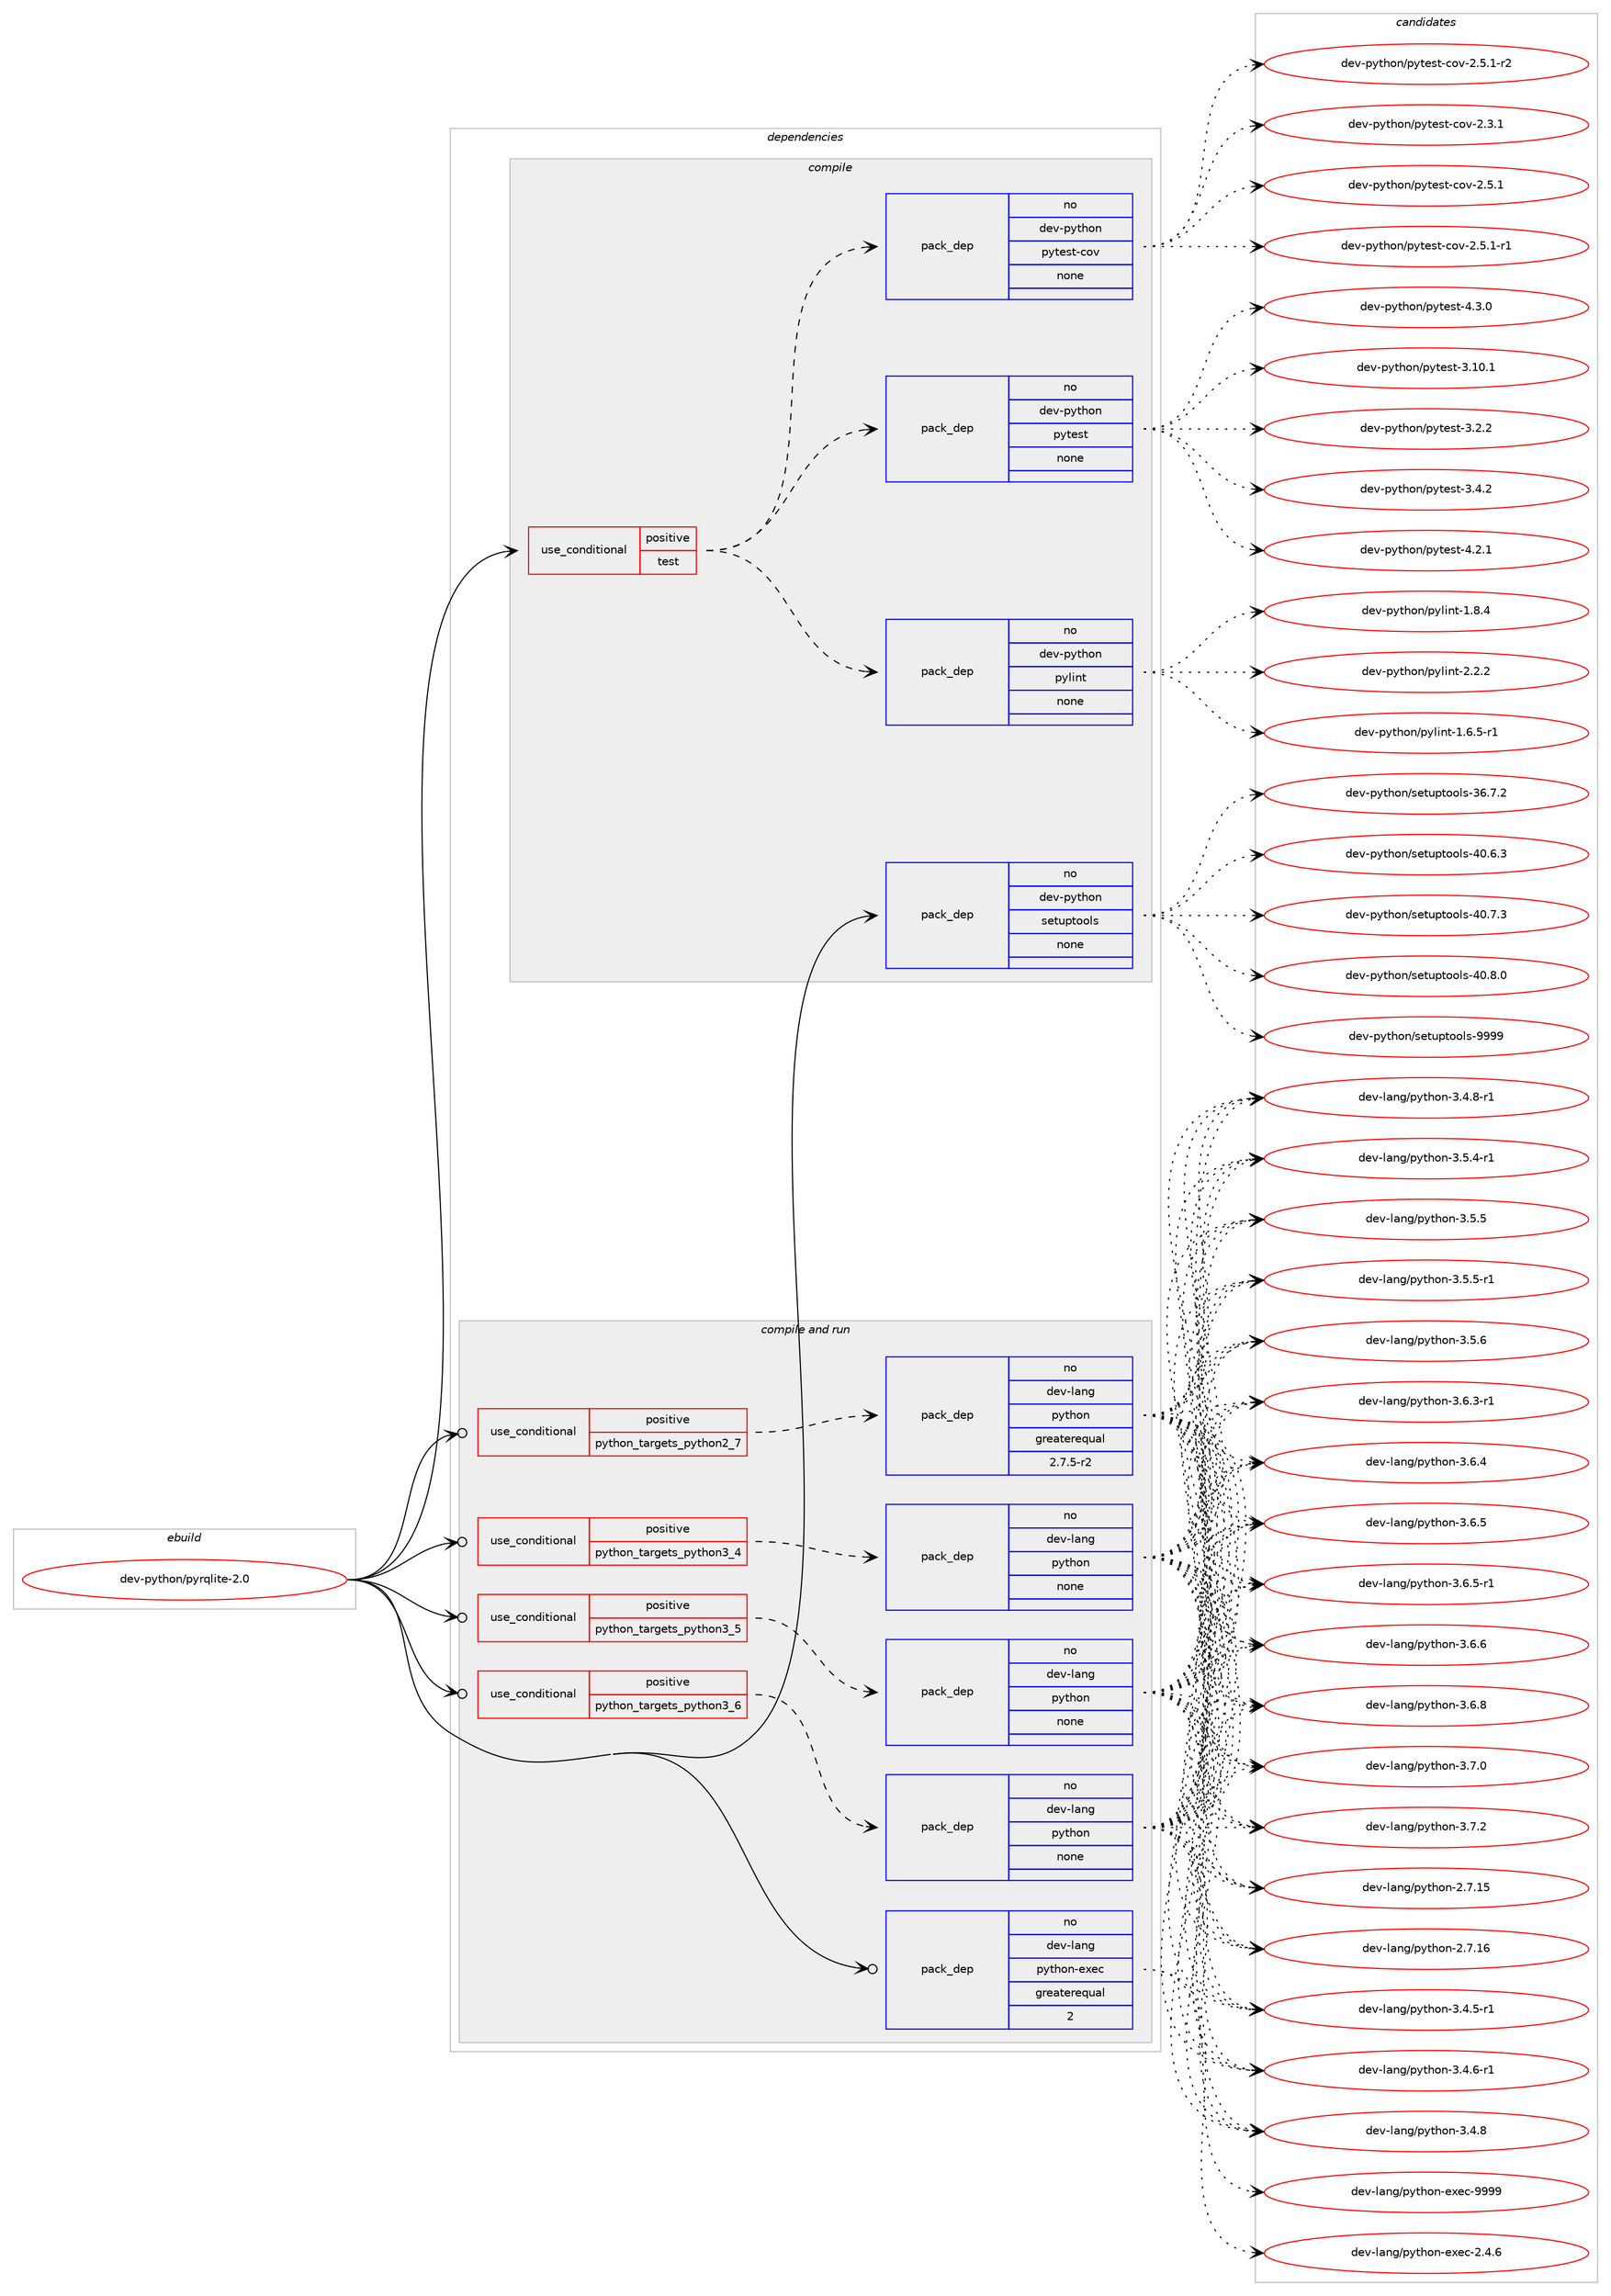 digraph prolog {

# *************
# Graph options
# *************

newrank=true;
concentrate=true;
compound=true;
graph [rankdir=LR,fontname=Helvetica,fontsize=10,ranksep=1.5];#, ranksep=2.5, nodesep=0.2];
edge  [arrowhead=vee];
node  [fontname=Helvetica,fontsize=10];

# **********
# The ebuild
# **********

subgraph cluster_leftcol {
color=gray;
rank=same;
label=<<i>ebuild</i>>;
id [label="dev-python/pyrqlite-2.0", color=red, width=4, href="../dev-python/pyrqlite-2.0.svg"];
}

# ****************
# The dependencies
# ****************

subgraph cluster_midcol {
color=gray;
label=<<i>dependencies</i>>;
subgraph cluster_compile {
fillcolor="#eeeeee";
style=filled;
label=<<i>compile</i>>;
subgraph cond381702 {
dependency1432041 [label=<<TABLE BORDER="0" CELLBORDER="1" CELLSPACING="0" CELLPADDING="4"><TR><TD ROWSPAN="3" CELLPADDING="10">use_conditional</TD></TR><TR><TD>positive</TD></TR><TR><TD>test</TD></TR></TABLE>>, shape=none, color=red];
subgraph pack1026999 {
dependency1432042 [label=<<TABLE BORDER="0" CELLBORDER="1" CELLSPACING="0" CELLPADDING="4" WIDTH="220"><TR><TD ROWSPAN="6" CELLPADDING="30">pack_dep</TD></TR><TR><TD WIDTH="110">no</TD></TR><TR><TD>dev-python</TD></TR><TR><TD>pytest</TD></TR><TR><TD>none</TD></TR><TR><TD></TD></TR></TABLE>>, shape=none, color=blue];
}
dependency1432041:e -> dependency1432042:w [weight=20,style="dashed",arrowhead="vee"];
subgraph pack1027000 {
dependency1432043 [label=<<TABLE BORDER="0" CELLBORDER="1" CELLSPACING="0" CELLPADDING="4" WIDTH="220"><TR><TD ROWSPAN="6" CELLPADDING="30">pack_dep</TD></TR><TR><TD WIDTH="110">no</TD></TR><TR><TD>dev-python</TD></TR><TR><TD>pytest-cov</TD></TR><TR><TD>none</TD></TR><TR><TD></TD></TR></TABLE>>, shape=none, color=blue];
}
dependency1432041:e -> dependency1432043:w [weight=20,style="dashed",arrowhead="vee"];
subgraph pack1027001 {
dependency1432044 [label=<<TABLE BORDER="0" CELLBORDER="1" CELLSPACING="0" CELLPADDING="4" WIDTH="220"><TR><TD ROWSPAN="6" CELLPADDING="30">pack_dep</TD></TR><TR><TD WIDTH="110">no</TD></TR><TR><TD>dev-python</TD></TR><TR><TD>pylint</TD></TR><TR><TD>none</TD></TR><TR><TD></TD></TR></TABLE>>, shape=none, color=blue];
}
dependency1432041:e -> dependency1432044:w [weight=20,style="dashed",arrowhead="vee"];
}
id:e -> dependency1432041:w [weight=20,style="solid",arrowhead="vee"];
subgraph pack1027002 {
dependency1432045 [label=<<TABLE BORDER="0" CELLBORDER="1" CELLSPACING="0" CELLPADDING="4" WIDTH="220"><TR><TD ROWSPAN="6" CELLPADDING="30">pack_dep</TD></TR><TR><TD WIDTH="110">no</TD></TR><TR><TD>dev-python</TD></TR><TR><TD>setuptools</TD></TR><TR><TD>none</TD></TR><TR><TD></TD></TR></TABLE>>, shape=none, color=blue];
}
id:e -> dependency1432045:w [weight=20,style="solid",arrowhead="vee"];
}
subgraph cluster_compileandrun {
fillcolor="#eeeeee";
style=filled;
label=<<i>compile and run</i>>;
subgraph cond381703 {
dependency1432046 [label=<<TABLE BORDER="0" CELLBORDER="1" CELLSPACING="0" CELLPADDING="4"><TR><TD ROWSPAN="3" CELLPADDING="10">use_conditional</TD></TR><TR><TD>positive</TD></TR><TR><TD>python_targets_python2_7</TD></TR></TABLE>>, shape=none, color=red];
subgraph pack1027003 {
dependency1432047 [label=<<TABLE BORDER="0" CELLBORDER="1" CELLSPACING="0" CELLPADDING="4" WIDTH="220"><TR><TD ROWSPAN="6" CELLPADDING="30">pack_dep</TD></TR><TR><TD WIDTH="110">no</TD></TR><TR><TD>dev-lang</TD></TR><TR><TD>python</TD></TR><TR><TD>greaterequal</TD></TR><TR><TD>2.7.5-r2</TD></TR></TABLE>>, shape=none, color=blue];
}
dependency1432046:e -> dependency1432047:w [weight=20,style="dashed",arrowhead="vee"];
}
id:e -> dependency1432046:w [weight=20,style="solid",arrowhead="odotvee"];
subgraph cond381704 {
dependency1432048 [label=<<TABLE BORDER="0" CELLBORDER="1" CELLSPACING="0" CELLPADDING="4"><TR><TD ROWSPAN="3" CELLPADDING="10">use_conditional</TD></TR><TR><TD>positive</TD></TR><TR><TD>python_targets_python3_4</TD></TR></TABLE>>, shape=none, color=red];
subgraph pack1027004 {
dependency1432049 [label=<<TABLE BORDER="0" CELLBORDER="1" CELLSPACING="0" CELLPADDING="4" WIDTH="220"><TR><TD ROWSPAN="6" CELLPADDING="30">pack_dep</TD></TR><TR><TD WIDTH="110">no</TD></TR><TR><TD>dev-lang</TD></TR><TR><TD>python</TD></TR><TR><TD>none</TD></TR><TR><TD></TD></TR></TABLE>>, shape=none, color=blue];
}
dependency1432048:e -> dependency1432049:w [weight=20,style="dashed",arrowhead="vee"];
}
id:e -> dependency1432048:w [weight=20,style="solid",arrowhead="odotvee"];
subgraph cond381705 {
dependency1432050 [label=<<TABLE BORDER="0" CELLBORDER="1" CELLSPACING="0" CELLPADDING="4"><TR><TD ROWSPAN="3" CELLPADDING="10">use_conditional</TD></TR><TR><TD>positive</TD></TR><TR><TD>python_targets_python3_5</TD></TR></TABLE>>, shape=none, color=red];
subgraph pack1027005 {
dependency1432051 [label=<<TABLE BORDER="0" CELLBORDER="1" CELLSPACING="0" CELLPADDING="4" WIDTH="220"><TR><TD ROWSPAN="6" CELLPADDING="30">pack_dep</TD></TR><TR><TD WIDTH="110">no</TD></TR><TR><TD>dev-lang</TD></TR><TR><TD>python</TD></TR><TR><TD>none</TD></TR><TR><TD></TD></TR></TABLE>>, shape=none, color=blue];
}
dependency1432050:e -> dependency1432051:w [weight=20,style="dashed",arrowhead="vee"];
}
id:e -> dependency1432050:w [weight=20,style="solid",arrowhead="odotvee"];
subgraph cond381706 {
dependency1432052 [label=<<TABLE BORDER="0" CELLBORDER="1" CELLSPACING="0" CELLPADDING="4"><TR><TD ROWSPAN="3" CELLPADDING="10">use_conditional</TD></TR><TR><TD>positive</TD></TR><TR><TD>python_targets_python3_6</TD></TR></TABLE>>, shape=none, color=red];
subgraph pack1027006 {
dependency1432053 [label=<<TABLE BORDER="0" CELLBORDER="1" CELLSPACING="0" CELLPADDING="4" WIDTH="220"><TR><TD ROWSPAN="6" CELLPADDING="30">pack_dep</TD></TR><TR><TD WIDTH="110">no</TD></TR><TR><TD>dev-lang</TD></TR><TR><TD>python</TD></TR><TR><TD>none</TD></TR><TR><TD></TD></TR></TABLE>>, shape=none, color=blue];
}
dependency1432052:e -> dependency1432053:w [weight=20,style="dashed",arrowhead="vee"];
}
id:e -> dependency1432052:w [weight=20,style="solid",arrowhead="odotvee"];
subgraph pack1027007 {
dependency1432054 [label=<<TABLE BORDER="0" CELLBORDER="1" CELLSPACING="0" CELLPADDING="4" WIDTH="220"><TR><TD ROWSPAN="6" CELLPADDING="30">pack_dep</TD></TR><TR><TD WIDTH="110">no</TD></TR><TR><TD>dev-lang</TD></TR><TR><TD>python-exec</TD></TR><TR><TD>greaterequal</TD></TR><TR><TD>2</TD></TR></TABLE>>, shape=none, color=blue];
}
id:e -> dependency1432054:w [weight=20,style="solid",arrowhead="odotvee"];
}
subgraph cluster_run {
fillcolor="#eeeeee";
style=filled;
label=<<i>run</i>>;
}
}

# **************
# The candidates
# **************

subgraph cluster_choices {
rank=same;
color=gray;
label=<<i>candidates</i>>;

subgraph choice1026999 {
color=black;
nodesep=1;
choice100101118451121211161041111104711212111610111511645514649484649 [label="dev-python/pytest-3.10.1", color=red, width=4,href="../dev-python/pytest-3.10.1.svg"];
choice1001011184511212111610411111047112121116101115116455146504650 [label="dev-python/pytest-3.2.2", color=red, width=4,href="../dev-python/pytest-3.2.2.svg"];
choice1001011184511212111610411111047112121116101115116455146524650 [label="dev-python/pytest-3.4.2", color=red, width=4,href="../dev-python/pytest-3.4.2.svg"];
choice1001011184511212111610411111047112121116101115116455246504649 [label="dev-python/pytest-4.2.1", color=red, width=4,href="../dev-python/pytest-4.2.1.svg"];
choice1001011184511212111610411111047112121116101115116455246514648 [label="dev-python/pytest-4.3.0", color=red, width=4,href="../dev-python/pytest-4.3.0.svg"];
dependency1432042:e -> choice100101118451121211161041111104711212111610111511645514649484649:w [style=dotted,weight="100"];
dependency1432042:e -> choice1001011184511212111610411111047112121116101115116455146504650:w [style=dotted,weight="100"];
dependency1432042:e -> choice1001011184511212111610411111047112121116101115116455146524650:w [style=dotted,weight="100"];
dependency1432042:e -> choice1001011184511212111610411111047112121116101115116455246504649:w [style=dotted,weight="100"];
dependency1432042:e -> choice1001011184511212111610411111047112121116101115116455246514648:w [style=dotted,weight="100"];
}
subgraph choice1027000 {
color=black;
nodesep=1;
choice10010111845112121116104111110471121211161011151164599111118455046514649 [label="dev-python/pytest-cov-2.3.1", color=red, width=4,href="../dev-python/pytest-cov-2.3.1.svg"];
choice10010111845112121116104111110471121211161011151164599111118455046534649 [label="dev-python/pytest-cov-2.5.1", color=red, width=4,href="../dev-python/pytest-cov-2.5.1.svg"];
choice100101118451121211161041111104711212111610111511645991111184550465346494511449 [label="dev-python/pytest-cov-2.5.1-r1", color=red, width=4,href="../dev-python/pytest-cov-2.5.1-r1.svg"];
choice100101118451121211161041111104711212111610111511645991111184550465346494511450 [label="dev-python/pytest-cov-2.5.1-r2", color=red, width=4,href="../dev-python/pytest-cov-2.5.1-r2.svg"];
dependency1432043:e -> choice10010111845112121116104111110471121211161011151164599111118455046514649:w [style=dotted,weight="100"];
dependency1432043:e -> choice10010111845112121116104111110471121211161011151164599111118455046534649:w [style=dotted,weight="100"];
dependency1432043:e -> choice100101118451121211161041111104711212111610111511645991111184550465346494511449:w [style=dotted,weight="100"];
dependency1432043:e -> choice100101118451121211161041111104711212111610111511645991111184550465346494511450:w [style=dotted,weight="100"];
}
subgraph choice1027001 {
color=black;
nodesep=1;
choice10010111845112121116104111110471121211081051101164549465446534511449 [label="dev-python/pylint-1.6.5-r1", color=red, width=4,href="../dev-python/pylint-1.6.5-r1.svg"];
choice1001011184511212111610411111047112121108105110116454946564652 [label="dev-python/pylint-1.8.4", color=red, width=4,href="../dev-python/pylint-1.8.4.svg"];
choice1001011184511212111610411111047112121108105110116455046504650 [label="dev-python/pylint-2.2.2", color=red, width=4,href="../dev-python/pylint-2.2.2.svg"];
dependency1432044:e -> choice10010111845112121116104111110471121211081051101164549465446534511449:w [style=dotted,weight="100"];
dependency1432044:e -> choice1001011184511212111610411111047112121108105110116454946564652:w [style=dotted,weight="100"];
dependency1432044:e -> choice1001011184511212111610411111047112121108105110116455046504650:w [style=dotted,weight="100"];
}
subgraph choice1027002 {
color=black;
nodesep=1;
choice100101118451121211161041111104711510111611711211611111110811545515446554650 [label="dev-python/setuptools-36.7.2", color=red, width=4,href="../dev-python/setuptools-36.7.2.svg"];
choice100101118451121211161041111104711510111611711211611111110811545524846544651 [label="dev-python/setuptools-40.6.3", color=red, width=4,href="../dev-python/setuptools-40.6.3.svg"];
choice100101118451121211161041111104711510111611711211611111110811545524846554651 [label="dev-python/setuptools-40.7.3", color=red, width=4,href="../dev-python/setuptools-40.7.3.svg"];
choice100101118451121211161041111104711510111611711211611111110811545524846564648 [label="dev-python/setuptools-40.8.0", color=red, width=4,href="../dev-python/setuptools-40.8.0.svg"];
choice10010111845112121116104111110471151011161171121161111111081154557575757 [label="dev-python/setuptools-9999", color=red, width=4,href="../dev-python/setuptools-9999.svg"];
dependency1432045:e -> choice100101118451121211161041111104711510111611711211611111110811545515446554650:w [style=dotted,weight="100"];
dependency1432045:e -> choice100101118451121211161041111104711510111611711211611111110811545524846544651:w [style=dotted,weight="100"];
dependency1432045:e -> choice100101118451121211161041111104711510111611711211611111110811545524846554651:w [style=dotted,weight="100"];
dependency1432045:e -> choice100101118451121211161041111104711510111611711211611111110811545524846564648:w [style=dotted,weight="100"];
dependency1432045:e -> choice10010111845112121116104111110471151011161171121161111111081154557575757:w [style=dotted,weight="100"];
}
subgraph choice1027003 {
color=black;
nodesep=1;
choice10010111845108971101034711212111610411111045504655464953 [label="dev-lang/python-2.7.15", color=red, width=4,href="../dev-lang/python-2.7.15.svg"];
choice10010111845108971101034711212111610411111045504655464954 [label="dev-lang/python-2.7.16", color=red, width=4,href="../dev-lang/python-2.7.16.svg"];
choice1001011184510897110103471121211161041111104551465246534511449 [label="dev-lang/python-3.4.5-r1", color=red, width=4,href="../dev-lang/python-3.4.5-r1.svg"];
choice1001011184510897110103471121211161041111104551465246544511449 [label="dev-lang/python-3.4.6-r1", color=red, width=4,href="../dev-lang/python-3.4.6-r1.svg"];
choice100101118451089711010347112121116104111110455146524656 [label="dev-lang/python-3.4.8", color=red, width=4,href="../dev-lang/python-3.4.8.svg"];
choice1001011184510897110103471121211161041111104551465246564511449 [label="dev-lang/python-3.4.8-r1", color=red, width=4,href="../dev-lang/python-3.4.8-r1.svg"];
choice1001011184510897110103471121211161041111104551465346524511449 [label="dev-lang/python-3.5.4-r1", color=red, width=4,href="../dev-lang/python-3.5.4-r1.svg"];
choice100101118451089711010347112121116104111110455146534653 [label="dev-lang/python-3.5.5", color=red, width=4,href="../dev-lang/python-3.5.5.svg"];
choice1001011184510897110103471121211161041111104551465346534511449 [label="dev-lang/python-3.5.5-r1", color=red, width=4,href="../dev-lang/python-3.5.5-r1.svg"];
choice100101118451089711010347112121116104111110455146534654 [label="dev-lang/python-3.5.6", color=red, width=4,href="../dev-lang/python-3.5.6.svg"];
choice1001011184510897110103471121211161041111104551465446514511449 [label="dev-lang/python-3.6.3-r1", color=red, width=4,href="../dev-lang/python-3.6.3-r1.svg"];
choice100101118451089711010347112121116104111110455146544652 [label="dev-lang/python-3.6.4", color=red, width=4,href="../dev-lang/python-3.6.4.svg"];
choice100101118451089711010347112121116104111110455146544653 [label="dev-lang/python-3.6.5", color=red, width=4,href="../dev-lang/python-3.6.5.svg"];
choice1001011184510897110103471121211161041111104551465446534511449 [label="dev-lang/python-3.6.5-r1", color=red, width=4,href="../dev-lang/python-3.6.5-r1.svg"];
choice100101118451089711010347112121116104111110455146544654 [label="dev-lang/python-3.6.6", color=red, width=4,href="../dev-lang/python-3.6.6.svg"];
choice100101118451089711010347112121116104111110455146544656 [label="dev-lang/python-3.6.8", color=red, width=4,href="../dev-lang/python-3.6.8.svg"];
choice100101118451089711010347112121116104111110455146554648 [label="dev-lang/python-3.7.0", color=red, width=4,href="../dev-lang/python-3.7.0.svg"];
choice100101118451089711010347112121116104111110455146554650 [label="dev-lang/python-3.7.2", color=red, width=4,href="../dev-lang/python-3.7.2.svg"];
dependency1432047:e -> choice10010111845108971101034711212111610411111045504655464953:w [style=dotted,weight="100"];
dependency1432047:e -> choice10010111845108971101034711212111610411111045504655464954:w [style=dotted,weight="100"];
dependency1432047:e -> choice1001011184510897110103471121211161041111104551465246534511449:w [style=dotted,weight="100"];
dependency1432047:e -> choice1001011184510897110103471121211161041111104551465246544511449:w [style=dotted,weight="100"];
dependency1432047:e -> choice100101118451089711010347112121116104111110455146524656:w [style=dotted,weight="100"];
dependency1432047:e -> choice1001011184510897110103471121211161041111104551465246564511449:w [style=dotted,weight="100"];
dependency1432047:e -> choice1001011184510897110103471121211161041111104551465346524511449:w [style=dotted,weight="100"];
dependency1432047:e -> choice100101118451089711010347112121116104111110455146534653:w [style=dotted,weight="100"];
dependency1432047:e -> choice1001011184510897110103471121211161041111104551465346534511449:w [style=dotted,weight="100"];
dependency1432047:e -> choice100101118451089711010347112121116104111110455146534654:w [style=dotted,weight="100"];
dependency1432047:e -> choice1001011184510897110103471121211161041111104551465446514511449:w [style=dotted,weight="100"];
dependency1432047:e -> choice100101118451089711010347112121116104111110455146544652:w [style=dotted,weight="100"];
dependency1432047:e -> choice100101118451089711010347112121116104111110455146544653:w [style=dotted,weight="100"];
dependency1432047:e -> choice1001011184510897110103471121211161041111104551465446534511449:w [style=dotted,weight="100"];
dependency1432047:e -> choice100101118451089711010347112121116104111110455146544654:w [style=dotted,weight="100"];
dependency1432047:e -> choice100101118451089711010347112121116104111110455146544656:w [style=dotted,weight="100"];
dependency1432047:e -> choice100101118451089711010347112121116104111110455146554648:w [style=dotted,weight="100"];
dependency1432047:e -> choice100101118451089711010347112121116104111110455146554650:w [style=dotted,weight="100"];
}
subgraph choice1027004 {
color=black;
nodesep=1;
choice10010111845108971101034711212111610411111045504655464953 [label="dev-lang/python-2.7.15", color=red, width=4,href="../dev-lang/python-2.7.15.svg"];
choice10010111845108971101034711212111610411111045504655464954 [label="dev-lang/python-2.7.16", color=red, width=4,href="../dev-lang/python-2.7.16.svg"];
choice1001011184510897110103471121211161041111104551465246534511449 [label="dev-lang/python-3.4.5-r1", color=red, width=4,href="../dev-lang/python-3.4.5-r1.svg"];
choice1001011184510897110103471121211161041111104551465246544511449 [label="dev-lang/python-3.4.6-r1", color=red, width=4,href="../dev-lang/python-3.4.6-r1.svg"];
choice100101118451089711010347112121116104111110455146524656 [label="dev-lang/python-3.4.8", color=red, width=4,href="../dev-lang/python-3.4.8.svg"];
choice1001011184510897110103471121211161041111104551465246564511449 [label="dev-lang/python-3.4.8-r1", color=red, width=4,href="../dev-lang/python-3.4.8-r1.svg"];
choice1001011184510897110103471121211161041111104551465346524511449 [label="dev-lang/python-3.5.4-r1", color=red, width=4,href="../dev-lang/python-3.5.4-r1.svg"];
choice100101118451089711010347112121116104111110455146534653 [label="dev-lang/python-3.5.5", color=red, width=4,href="../dev-lang/python-3.5.5.svg"];
choice1001011184510897110103471121211161041111104551465346534511449 [label="dev-lang/python-3.5.5-r1", color=red, width=4,href="../dev-lang/python-3.5.5-r1.svg"];
choice100101118451089711010347112121116104111110455146534654 [label="dev-lang/python-3.5.6", color=red, width=4,href="../dev-lang/python-3.5.6.svg"];
choice1001011184510897110103471121211161041111104551465446514511449 [label="dev-lang/python-3.6.3-r1", color=red, width=4,href="../dev-lang/python-3.6.3-r1.svg"];
choice100101118451089711010347112121116104111110455146544652 [label="dev-lang/python-3.6.4", color=red, width=4,href="../dev-lang/python-3.6.4.svg"];
choice100101118451089711010347112121116104111110455146544653 [label="dev-lang/python-3.6.5", color=red, width=4,href="../dev-lang/python-3.6.5.svg"];
choice1001011184510897110103471121211161041111104551465446534511449 [label="dev-lang/python-3.6.5-r1", color=red, width=4,href="../dev-lang/python-3.6.5-r1.svg"];
choice100101118451089711010347112121116104111110455146544654 [label="dev-lang/python-3.6.6", color=red, width=4,href="../dev-lang/python-3.6.6.svg"];
choice100101118451089711010347112121116104111110455146544656 [label="dev-lang/python-3.6.8", color=red, width=4,href="../dev-lang/python-3.6.8.svg"];
choice100101118451089711010347112121116104111110455146554648 [label="dev-lang/python-3.7.0", color=red, width=4,href="../dev-lang/python-3.7.0.svg"];
choice100101118451089711010347112121116104111110455146554650 [label="dev-lang/python-3.7.2", color=red, width=4,href="../dev-lang/python-3.7.2.svg"];
dependency1432049:e -> choice10010111845108971101034711212111610411111045504655464953:w [style=dotted,weight="100"];
dependency1432049:e -> choice10010111845108971101034711212111610411111045504655464954:w [style=dotted,weight="100"];
dependency1432049:e -> choice1001011184510897110103471121211161041111104551465246534511449:w [style=dotted,weight="100"];
dependency1432049:e -> choice1001011184510897110103471121211161041111104551465246544511449:w [style=dotted,weight="100"];
dependency1432049:e -> choice100101118451089711010347112121116104111110455146524656:w [style=dotted,weight="100"];
dependency1432049:e -> choice1001011184510897110103471121211161041111104551465246564511449:w [style=dotted,weight="100"];
dependency1432049:e -> choice1001011184510897110103471121211161041111104551465346524511449:w [style=dotted,weight="100"];
dependency1432049:e -> choice100101118451089711010347112121116104111110455146534653:w [style=dotted,weight="100"];
dependency1432049:e -> choice1001011184510897110103471121211161041111104551465346534511449:w [style=dotted,weight="100"];
dependency1432049:e -> choice100101118451089711010347112121116104111110455146534654:w [style=dotted,weight="100"];
dependency1432049:e -> choice1001011184510897110103471121211161041111104551465446514511449:w [style=dotted,weight="100"];
dependency1432049:e -> choice100101118451089711010347112121116104111110455146544652:w [style=dotted,weight="100"];
dependency1432049:e -> choice100101118451089711010347112121116104111110455146544653:w [style=dotted,weight="100"];
dependency1432049:e -> choice1001011184510897110103471121211161041111104551465446534511449:w [style=dotted,weight="100"];
dependency1432049:e -> choice100101118451089711010347112121116104111110455146544654:w [style=dotted,weight="100"];
dependency1432049:e -> choice100101118451089711010347112121116104111110455146544656:w [style=dotted,weight="100"];
dependency1432049:e -> choice100101118451089711010347112121116104111110455146554648:w [style=dotted,weight="100"];
dependency1432049:e -> choice100101118451089711010347112121116104111110455146554650:w [style=dotted,weight="100"];
}
subgraph choice1027005 {
color=black;
nodesep=1;
choice10010111845108971101034711212111610411111045504655464953 [label="dev-lang/python-2.7.15", color=red, width=4,href="../dev-lang/python-2.7.15.svg"];
choice10010111845108971101034711212111610411111045504655464954 [label="dev-lang/python-2.7.16", color=red, width=4,href="../dev-lang/python-2.7.16.svg"];
choice1001011184510897110103471121211161041111104551465246534511449 [label="dev-lang/python-3.4.5-r1", color=red, width=4,href="../dev-lang/python-3.4.5-r1.svg"];
choice1001011184510897110103471121211161041111104551465246544511449 [label="dev-lang/python-3.4.6-r1", color=red, width=4,href="../dev-lang/python-3.4.6-r1.svg"];
choice100101118451089711010347112121116104111110455146524656 [label="dev-lang/python-3.4.8", color=red, width=4,href="../dev-lang/python-3.4.8.svg"];
choice1001011184510897110103471121211161041111104551465246564511449 [label="dev-lang/python-3.4.8-r1", color=red, width=4,href="../dev-lang/python-3.4.8-r1.svg"];
choice1001011184510897110103471121211161041111104551465346524511449 [label="dev-lang/python-3.5.4-r1", color=red, width=4,href="../dev-lang/python-3.5.4-r1.svg"];
choice100101118451089711010347112121116104111110455146534653 [label="dev-lang/python-3.5.5", color=red, width=4,href="../dev-lang/python-3.5.5.svg"];
choice1001011184510897110103471121211161041111104551465346534511449 [label="dev-lang/python-3.5.5-r1", color=red, width=4,href="../dev-lang/python-3.5.5-r1.svg"];
choice100101118451089711010347112121116104111110455146534654 [label="dev-lang/python-3.5.6", color=red, width=4,href="../dev-lang/python-3.5.6.svg"];
choice1001011184510897110103471121211161041111104551465446514511449 [label="dev-lang/python-3.6.3-r1", color=red, width=4,href="../dev-lang/python-3.6.3-r1.svg"];
choice100101118451089711010347112121116104111110455146544652 [label="dev-lang/python-3.6.4", color=red, width=4,href="../dev-lang/python-3.6.4.svg"];
choice100101118451089711010347112121116104111110455146544653 [label="dev-lang/python-3.6.5", color=red, width=4,href="../dev-lang/python-3.6.5.svg"];
choice1001011184510897110103471121211161041111104551465446534511449 [label="dev-lang/python-3.6.5-r1", color=red, width=4,href="../dev-lang/python-3.6.5-r1.svg"];
choice100101118451089711010347112121116104111110455146544654 [label="dev-lang/python-3.6.6", color=red, width=4,href="../dev-lang/python-3.6.6.svg"];
choice100101118451089711010347112121116104111110455146544656 [label="dev-lang/python-3.6.8", color=red, width=4,href="../dev-lang/python-3.6.8.svg"];
choice100101118451089711010347112121116104111110455146554648 [label="dev-lang/python-3.7.0", color=red, width=4,href="../dev-lang/python-3.7.0.svg"];
choice100101118451089711010347112121116104111110455146554650 [label="dev-lang/python-3.7.2", color=red, width=4,href="../dev-lang/python-3.7.2.svg"];
dependency1432051:e -> choice10010111845108971101034711212111610411111045504655464953:w [style=dotted,weight="100"];
dependency1432051:e -> choice10010111845108971101034711212111610411111045504655464954:w [style=dotted,weight="100"];
dependency1432051:e -> choice1001011184510897110103471121211161041111104551465246534511449:w [style=dotted,weight="100"];
dependency1432051:e -> choice1001011184510897110103471121211161041111104551465246544511449:w [style=dotted,weight="100"];
dependency1432051:e -> choice100101118451089711010347112121116104111110455146524656:w [style=dotted,weight="100"];
dependency1432051:e -> choice1001011184510897110103471121211161041111104551465246564511449:w [style=dotted,weight="100"];
dependency1432051:e -> choice1001011184510897110103471121211161041111104551465346524511449:w [style=dotted,weight="100"];
dependency1432051:e -> choice100101118451089711010347112121116104111110455146534653:w [style=dotted,weight="100"];
dependency1432051:e -> choice1001011184510897110103471121211161041111104551465346534511449:w [style=dotted,weight="100"];
dependency1432051:e -> choice100101118451089711010347112121116104111110455146534654:w [style=dotted,weight="100"];
dependency1432051:e -> choice1001011184510897110103471121211161041111104551465446514511449:w [style=dotted,weight="100"];
dependency1432051:e -> choice100101118451089711010347112121116104111110455146544652:w [style=dotted,weight="100"];
dependency1432051:e -> choice100101118451089711010347112121116104111110455146544653:w [style=dotted,weight="100"];
dependency1432051:e -> choice1001011184510897110103471121211161041111104551465446534511449:w [style=dotted,weight="100"];
dependency1432051:e -> choice100101118451089711010347112121116104111110455146544654:w [style=dotted,weight="100"];
dependency1432051:e -> choice100101118451089711010347112121116104111110455146544656:w [style=dotted,weight="100"];
dependency1432051:e -> choice100101118451089711010347112121116104111110455146554648:w [style=dotted,weight="100"];
dependency1432051:e -> choice100101118451089711010347112121116104111110455146554650:w [style=dotted,weight="100"];
}
subgraph choice1027006 {
color=black;
nodesep=1;
choice10010111845108971101034711212111610411111045504655464953 [label="dev-lang/python-2.7.15", color=red, width=4,href="../dev-lang/python-2.7.15.svg"];
choice10010111845108971101034711212111610411111045504655464954 [label="dev-lang/python-2.7.16", color=red, width=4,href="../dev-lang/python-2.7.16.svg"];
choice1001011184510897110103471121211161041111104551465246534511449 [label="dev-lang/python-3.4.5-r1", color=red, width=4,href="../dev-lang/python-3.4.5-r1.svg"];
choice1001011184510897110103471121211161041111104551465246544511449 [label="dev-lang/python-3.4.6-r1", color=red, width=4,href="../dev-lang/python-3.4.6-r1.svg"];
choice100101118451089711010347112121116104111110455146524656 [label="dev-lang/python-3.4.8", color=red, width=4,href="../dev-lang/python-3.4.8.svg"];
choice1001011184510897110103471121211161041111104551465246564511449 [label="dev-lang/python-3.4.8-r1", color=red, width=4,href="../dev-lang/python-3.4.8-r1.svg"];
choice1001011184510897110103471121211161041111104551465346524511449 [label="dev-lang/python-3.5.4-r1", color=red, width=4,href="../dev-lang/python-3.5.4-r1.svg"];
choice100101118451089711010347112121116104111110455146534653 [label="dev-lang/python-3.5.5", color=red, width=4,href="../dev-lang/python-3.5.5.svg"];
choice1001011184510897110103471121211161041111104551465346534511449 [label="dev-lang/python-3.5.5-r1", color=red, width=4,href="../dev-lang/python-3.5.5-r1.svg"];
choice100101118451089711010347112121116104111110455146534654 [label="dev-lang/python-3.5.6", color=red, width=4,href="../dev-lang/python-3.5.6.svg"];
choice1001011184510897110103471121211161041111104551465446514511449 [label="dev-lang/python-3.6.3-r1", color=red, width=4,href="../dev-lang/python-3.6.3-r1.svg"];
choice100101118451089711010347112121116104111110455146544652 [label="dev-lang/python-3.6.4", color=red, width=4,href="../dev-lang/python-3.6.4.svg"];
choice100101118451089711010347112121116104111110455146544653 [label="dev-lang/python-3.6.5", color=red, width=4,href="../dev-lang/python-3.6.5.svg"];
choice1001011184510897110103471121211161041111104551465446534511449 [label="dev-lang/python-3.6.5-r1", color=red, width=4,href="../dev-lang/python-3.6.5-r1.svg"];
choice100101118451089711010347112121116104111110455146544654 [label="dev-lang/python-3.6.6", color=red, width=4,href="../dev-lang/python-3.6.6.svg"];
choice100101118451089711010347112121116104111110455146544656 [label="dev-lang/python-3.6.8", color=red, width=4,href="../dev-lang/python-3.6.8.svg"];
choice100101118451089711010347112121116104111110455146554648 [label="dev-lang/python-3.7.0", color=red, width=4,href="../dev-lang/python-3.7.0.svg"];
choice100101118451089711010347112121116104111110455146554650 [label="dev-lang/python-3.7.2", color=red, width=4,href="../dev-lang/python-3.7.2.svg"];
dependency1432053:e -> choice10010111845108971101034711212111610411111045504655464953:w [style=dotted,weight="100"];
dependency1432053:e -> choice10010111845108971101034711212111610411111045504655464954:w [style=dotted,weight="100"];
dependency1432053:e -> choice1001011184510897110103471121211161041111104551465246534511449:w [style=dotted,weight="100"];
dependency1432053:e -> choice1001011184510897110103471121211161041111104551465246544511449:w [style=dotted,weight="100"];
dependency1432053:e -> choice100101118451089711010347112121116104111110455146524656:w [style=dotted,weight="100"];
dependency1432053:e -> choice1001011184510897110103471121211161041111104551465246564511449:w [style=dotted,weight="100"];
dependency1432053:e -> choice1001011184510897110103471121211161041111104551465346524511449:w [style=dotted,weight="100"];
dependency1432053:e -> choice100101118451089711010347112121116104111110455146534653:w [style=dotted,weight="100"];
dependency1432053:e -> choice1001011184510897110103471121211161041111104551465346534511449:w [style=dotted,weight="100"];
dependency1432053:e -> choice100101118451089711010347112121116104111110455146534654:w [style=dotted,weight="100"];
dependency1432053:e -> choice1001011184510897110103471121211161041111104551465446514511449:w [style=dotted,weight="100"];
dependency1432053:e -> choice100101118451089711010347112121116104111110455146544652:w [style=dotted,weight="100"];
dependency1432053:e -> choice100101118451089711010347112121116104111110455146544653:w [style=dotted,weight="100"];
dependency1432053:e -> choice1001011184510897110103471121211161041111104551465446534511449:w [style=dotted,weight="100"];
dependency1432053:e -> choice100101118451089711010347112121116104111110455146544654:w [style=dotted,weight="100"];
dependency1432053:e -> choice100101118451089711010347112121116104111110455146544656:w [style=dotted,weight="100"];
dependency1432053:e -> choice100101118451089711010347112121116104111110455146554648:w [style=dotted,weight="100"];
dependency1432053:e -> choice100101118451089711010347112121116104111110455146554650:w [style=dotted,weight="100"];
}
subgraph choice1027007 {
color=black;
nodesep=1;
choice1001011184510897110103471121211161041111104510112010199455046524654 [label="dev-lang/python-exec-2.4.6", color=red, width=4,href="../dev-lang/python-exec-2.4.6.svg"];
choice10010111845108971101034711212111610411111045101120101994557575757 [label="dev-lang/python-exec-9999", color=red, width=4,href="../dev-lang/python-exec-9999.svg"];
dependency1432054:e -> choice1001011184510897110103471121211161041111104510112010199455046524654:w [style=dotted,weight="100"];
dependency1432054:e -> choice10010111845108971101034711212111610411111045101120101994557575757:w [style=dotted,weight="100"];
}
}

}
